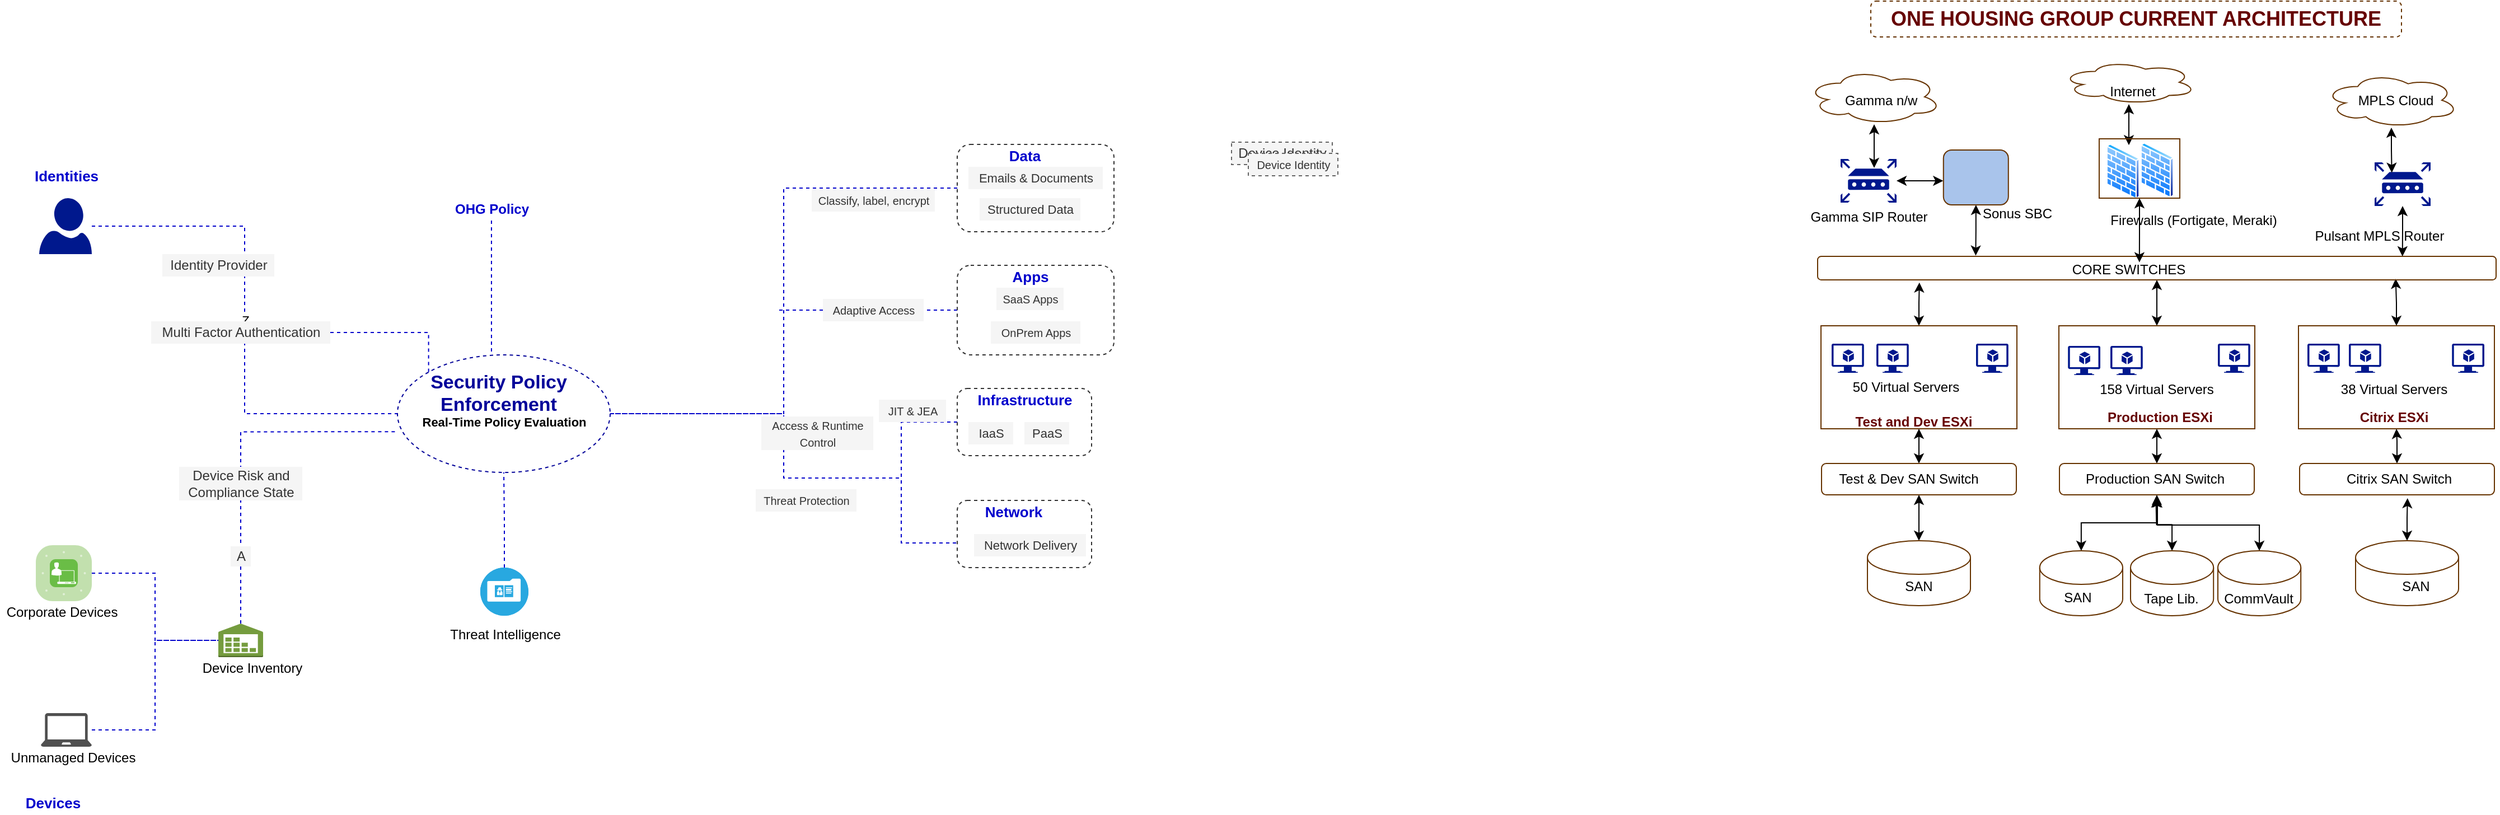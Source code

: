 <mxfile version="14.7.6" type="github">
  <diagram id="3og0gf8gtnWCEk_-Y0HO" name="Page-1">
    <mxGraphModel dx="782" dy="868" grid="1" gridSize="10" guides="1" tooltips="1" connect="1" arrows="1" fold="1" page="0" pageScale="1" pageWidth="850" pageHeight="1100" math="0" shadow="0">
      <root>
        <mxCell id="0" />
        <mxCell id="1" parent="0" />
        <mxCell id="b6LhymSOxV37hpZ0LlV4-14" value="Z" style="edgeStyle=orthogonalEdgeStyle;rounded=0;orthogonalLoop=1;jettySize=auto;html=1;entryX=0;entryY=0.5;entryDx=0;entryDy=0;dashed=1;strokeColor=#0000CC;endArrow=none;endFill=0;" parent="1" source="b6LhymSOxV37hpZ0LlV4-2" target="b6LhymSOxV37hpZ0LlV4-4" edge="1">
          <mxGeometry relative="1" as="geometry" />
        </mxCell>
        <mxCell id="b6LhymSOxV37hpZ0LlV4-2" value="" style="aspect=fixed;pointerEvents=1;shadow=0;dashed=0;html=1;strokeColor=none;labelPosition=center;verticalLabelPosition=bottom;verticalAlign=top;align=center;fillColor=#00188D;shape=mxgraph.azure.user" parent="1" vertex="1">
          <mxGeometry x="120" y="160" width="47" height="50" as="geometry" />
        </mxCell>
        <mxCell id="b6LhymSOxV37hpZ0LlV4-3" value="&lt;b&gt;&lt;font style=&quot;font-size: 11px&quot;&gt;Real-Time Policy Evaluation&lt;/font&gt;&lt;/b&gt;" style="text;html=1;resizable=0;autosize=1;align=center;verticalAlign=middle;points=[];fillColor=none;strokeColor=none;rounded=0;" parent="1" vertex="1">
          <mxGeometry x="455" y="350" width="160" height="20" as="geometry" />
        </mxCell>
        <mxCell id="b6LhymSOxV37hpZ0LlV4-4" value="" style="ellipse;whiteSpace=wrap;html=1;fillColor=none;dashed=1;strokeColor=#000099;strokeWidth=1;" parent="1" vertex="1">
          <mxGeometry x="440" y="300" width="190" height="105" as="geometry" />
        </mxCell>
        <mxCell id="b6LhymSOxV37hpZ0LlV4-5" value="&lt;b style=&quot;font-size: 17px&quot;&gt;&lt;font color=&quot;#000099&quot; style=&quot;font-size: 17px&quot;&gt;Security Policy &lt;br&gt;Enforcement&lt;br&gt;&lt;br&gt;&lt;/font&gt;&lt;/b&gt;" style="text;html=1;resizable=0;autosize=1;align=center;verticalAlign=middle;points=[];fillColor=none;strokeColor=none;rounded=0;" parent="1" vertex="1">
          <mxGeometry x="460" y="320" width="140" height="50" as="geometry" />
        </mxCell>
        <mxCell id="b6LhymSOxV37hpZ0LlV4-8" value="" style="shape=image;html=1;verticalAlign=top;verticalLabelPosition=bottom;labelBackgroundColor=#ffffff;imageAspect=0;aspect=fixed;image=https://cdn1.iconfinder.com/data/icons/funeral-7/64/calendar-time-date-organization-schedule-administration-calendars-time_and_date-interface-128.png;dashed=1;strokeColor=#000099;strokeWidth=1;fillColor=none;" parent="1" vertex="1">
          <mxGeometry x="500" y="112" width="48" height="48" as="geometry" />
        </mxCell>
        <mxCell id="b6LhymSOxV37hpZ0LlV4-16" style="edgeStyle=orthogonalEdgeStyle;rounded=0;orthogonalLoop=1;jettySize=auto;html=1;entryX=0.442;entryY=0;entryDx=0;entryDy=0;entryPerimeter=0;dashed=1;strokeColor=#0000CC;endArrow=none;endFill=0;" parent="1" source="b6LhymSOxV37hpZ0LlV4-9" target="b6LhymSOxV37hpZ0LlV4-4" edge="1">
          <mxGeometry relative="1" as="geometry" />
        </mxCell>
        <mxCell id="b6LhymSOxV37hpZ0LlV4-9" value="&lt;b&gt;&lt;font color=&quot;#0000cc&quot;&gt;OHG Policy&lt;/font&gt;&lt;/b&gt;" style="text;html=1;resizable=0;autosize=1;align=center;verticalAlign=middle;points=[];fillColor=none;strokeColor=none;rounded=0;dashed=1;" parent="1" vertex="1">
          <mxGeometry x="484" y="160" width="80" height="20" as="geometry" />
        </mxCell>
        <mxCell id="b6LhymSOxV37hpZ0LlV4-10" value="&lt;b&gt;&lt;font style=&quot;font-size: 13px&quot; color=&quot;#0000cc&quot;&gt;Identities&lt;/font&gt;&lt;/b&gt;" style="text;html=1;resizable=0;autosize=1;align=center;verticalAlign=middle;points=[];fillColor=none;strokeColor=none;rounded=0;dashed=1;" parent="1" vertex="1">
          <mxGeometry x="108.5" y="130" width="70" height="20" as="geometry" />
        </mxCell>
        <mxCell id="b6LhymSOxV37hpZ0LlV4-11" value="Identity Provider" style="text;html=1;resizable=0;autosize=1;align=center;verticalAlign=middle;points=[];rounded=0;dashed=1;fillColor=#f5f5f5;fontColor=#333333;" parent="1" vertex="1">
          <mxGeometry x="230" y="210" width="100" height="20" as="geometry" />
        </mxCell>
        <mxCell id="b6LhymSOxV37hpZ0LlV4-24" style="edgeStyle=orthogonalEdgeStyle;rounded=0;orthogonalLoop=1;jettySize=auto;html=1;entryX=0;entryY=0;entryDx=0;entryDy=0;dashed=1;endArrow=none;endFill=0;strokeColor=#0000CC;" parent="1" source="b6LhymSOxV37hpZ0LlV4-12" target="b6LhymSOxV37hpZ0LlV4-4" edge="1">
          <mxGeometry relative="1" as="geometry" />
        </mxCell>
        <mxCell id="b6LhymSOxV37hpZ0LlV4-12" value="Multi Factor Authentication" style="text;html=1;resizable=0;autosize=1;align=center;verticalAlign=middle;points=[];rounded=0;dashed=1;fillColor=#f5f5f5;fontColor=#333333;" parent="1" vertex="1">
          <mxGeometry x="220" y="270" width="160" height="20" as="geometry" />
        </mxCell>
        <mxCell id="b6LhymSOxV37hpZ0LlV4-22" style="edgeStyle=orthogonalEdgeStyle;rounded=0;orthogonalLoop=1;jettySize=auto;html=1;entryX=0;entryY=0.5;entryDx=0;entryDy=0;entryPerimeter=0;dashed=1;endArrow=none;endFill=0;strokeColor=#0000CC;" parent="1" source="b6LhymSOxV37hpZ0LlV4-17" target="b6LhymSOxV37hpZ0LlV4-19" edge="1">
          <mxGeometry relative="1" as="geometry" />
        </mxCell>
        <mxCell id="b6LhymSOxV37hpZ0LlV4-17" value="" style="pointerEvents=1;shadow=0;dashed=0;html=1;strokeColor=none;fillColor=#505050;labelPosition=center;verticalLabelPosition=bottom;verticalAlign=top;outlineConnect=0;align=center;shape=mxgraph.office.devices.laptop;" parent="1" vertex="1">
          <mxGeometry x="121.5" y="620" width="45.5" height="30" as="geometry" />
        </mxCell>
        <mxCell id="b6LhymSOxV37hpZ0LlV4-23" style="edgeStyle=orthogonalEdgeStyle;rounded=0;orthogonalLoop=1;jettySize=auto;html=1;entryX=-0.004;entryY=0.654;entryDx=0;entryDy=0;entryPerimeter=0;dashed=1;endArrow=none;endFill=0;strokeColor=#0000CC;" parent="1" source="b6LhymSOxV37hpZ0LlV4-19" target="b6LhymSOxV37hpZ0LlV4-4" edge="1">
          <mxGeometry relative="1" as="geometry">
            <Array as="points">
              <mxPoint x="300" y="369" />
            </Array>
          </mxGeometry>
        </mxCell>
        <mxCell id="b6LhymSOxV37hpZ0LlV4-19" value="" style="outlineConnect=0;dashed=0;verticalLabelPosition=bottom;verticalAlign=top;align=center;html=1;shape=mxgraph.aws3.inventory;fillColor=#759C3E;gradientColor=none;strokeColor=#000099;strokeWidth=1;" parent="1" vertex="1">
          <mxGeometry x="280" y="540" width="40" height="30" as="geometry" />
        </mxCell>
        <mxCell id="b6LhymSOxV37hpZ0LlV4-21" style="edgeStyle=orthogonalEdgeStyle;rounded=0;orthogonalLoop=1;jettySize=auto;html=1;entryX=0;entryY=0.5;entryDx=0;entryDy=0;entryPerimeter=0;dashed=1;strokeColor=#0000CC;endArrow=none;endFill=0;" parent="1" source="b6LhymSOxV37hpZ0LlV4-20" target="b6LhymSOxV37hpZ0LlV4-19" edge="1">
          <mxGeometry relative="1" as="geometry" />
        </mxCell>
        <mxCell id="b6LhymSOxV37hpZ0LlV4-20" value="" style="verticalLabelPosition=bottom;html=1;fillColor=#6ABD46;strokeColor=#ffffff;verticalAlign=top;align=center;points=[[0.085,0.085,0],[0.915,0.085,0],[0.915,0.915,0],[0.085,0.915,0],[0.25,0,0],[0.5,0,0],[0.75,0,0],[1,0.25,0],[1,0.5,0],[1,0.75,0],[0.75,1,0],[0.5,1,0],[0.25,1,0],[0,0.75,0],[0,0.5,0],[0,0.25,0]];pointerEvents=1;shape=mxgraph.cisco_safe.compositeIcon;bgIcon=mxgraph.cisco_safe.architecture.generic_appliance;resIcon=mxgraph.cisco_safe.architecture.corporate_device1;dashed=1;" parent="1" vertex="1">
          <mxGeometry x="117" y="470" width="50" height="50" as="geometry" />
        </mxCell>
        <mxCell id="b6LhymSOxV37hpZ0LlV4-25" value="Corporate Devices" style="text;html=1;resizable=0;autosize=1;align=center;verticalAlign=middle;points=[];fillColor=none;strokeColor=none;rounded=0;dashed=1;" parent="1" vertex="1">
          <mxGeometry x="85" y="520" width="110" height="20" as="geometry" />
        </mxCell>
        <mxCell id="b6LhymSOxV37hpZ0LlV4-26" value="Unmanaged Devices" style="text;html=1;resizable=0;autosize=1;align=center;verticalAlign=middle;points=[];fillColor=none;strokeColor=none;rounded=0;dashed=1;" parent="1" vertex="1">
          <mxGeometry x="85" y="650" width="130" height="20" as="geometry" />
        </mxCell>
        <mxCell id="b6LhymSOxV37hpZ0LlV4-27" value="Device Inventory" style="text;html=1;resizable=0;autosize=1;align=center;verticalAlign=middle;points=[];fillColor=none;strokeColor=none;rounded=0;dashed=1;" parent="1" vertex="1">
          <mxGeometry x="260" y="570" width="100" height="20" as="geometry" />
        </mxCell>
        <mxCell id="b6LhymSOxV37hpZ0LlV4-29" value="Device Risk and &lt;br&gt;Compliance State" style="text;html=1;resizable=0;autosize=1;align=center;verticalAlign=middle;points=[];rounded=0;dashed=1;fillColor=#f5f5f5;fontColor=#333333;" parent="1" vertex="1">
          <mxGeometry x="245" y="400" width="110" height="30" as="geometry" />
        </mxCell>
        <mxCell id="b6LhymSOxV37hpZ0LlV4-30" value="A" style="text;html=1;resizable=0;autosize=1;align=center;verticalAlign=middle;points=[];rounded=0;dashed=1;fillColor=#f5f5f5;fontColor=#333333;" parent="1" vertex="1">
          <mxGeometry x="291" y="471" width="18" height="18" as="geometry" />
        </mxCell>
        <mxCell id="b6LhymSOxV37hpZ0LlV4-33" style="edgeStyle=orthogonalEdgeStyle;rounded=0;orthogonalLoop=1;jettySize=auto;html=1;dashed=1;endArrow=none;endFill=0;strokeColor=#0000CC;" parent="1" source="b6LhymSOxV37hpZ0LlV4-31" target="b6LhymSOxV37hpZ0LlV4-4" edge="1">
          <mxGeometry relative="1" as="geometry" />
        </mxCell>
        <mxCell id="b6LhymSOxV37hpZ0LlV4-31" value="" style="fillColor=#28A8E0;verticalLabelPosition=bottom;html=1;strokeColor=#ffffff;verticalAlign=top;align=center;points=[[0.145,0.145,0],[0.5,0,0],[0.855,0.145,0],[1,0.5,0],[0.855,0.855,0],[0.5,1,0],[0.145,0.855,0],[0,0.5,0]];pointerEvents=1;shape=mxgraph.cisco_safe.compositeIcon;bgIcon=ellipse;resIcon=mxgraph.cisco_safe.capability.threat_intelligence;dashed=1;" parent="1" vertex="1">
          <mxGeometry x="514" y="490" width="43" height="43" as="geometry" />
        </mxCell>
        <mxCell id="b6LhymSOxV37hpZ0LlV4-32" value="Threat Intelligence" style="text;html=1;resizable=0;autosize=1;align=center;verticalAlign=middle;points=[];fillColor=none;strokeColor=none;rounded=0;dashed=1;" parent="1" vertex="1">
          <mxGeometry x="480.5" y="540" width="110" height="20" as="geometry" />
        </mxCell>
        <mxCell id="b6LhymSOxV37hpZ0LlV4-54" style="edgeStyle=orthogonalEdgeStyle;rounded=0;orthogonalLoop=1;jettySize=auto;html=1;entryX=1;entryY=0.5;entryDx=0;entryDy=0;dashed=1;endArrow=none;endFill=0;strokeColor=#0000CC;" parent="1" source="b6LhymSOxV37hpZ0LlV4-34" target="b6LhymSOxV37hpZ0LlV4-4" edge="1">
          <mxGeometry relative="1" as="geometry" />
        </mxCell>
        <mxCell id="b6LhymSOxV37hpZ0LlV4-34" value="" style="rounded=1;whiteSpace=wrap;html=1;dashed=1;strokeWidth=1;fillColor=none;strokeColor=#333333;" parent="1" vertex="1">
          <mxGeometry x="940" y="112" width="140" height="78" as="geometry" />
        </mxCell>
        <mxCell id="b6LhymSOxV37hpZ0LlV4-35" value="&lt;b&gt;&lt;font color=&quot;#0000cc&quot; style=&quot;font-size: 13px&quot;&gt;Devices&lt;/font&gt;&lt;/b&gt;" style="text;html=1;resizable=0;autosize=1;align=center;verticalAlign=middle;points=[];fillColor=none;strokeColor=none;rounded=0;dashed=1;" parent="1" vertex="1">
          <mxGeometry x="102" y="690" width="60" height="20" as="geometry" />
        </mxCell>
        <mxCell id="b6LhymSOxV37hpZ0LlV4-36" value="&lt;b&gt;&lt;font style=&quot;font-size: 13px&quot; color=&quot;#0000cc&quot;&gt;Data&lt;/font&gt;&lt;/b&gt;" style="text;html=1;resizable=0;autosize=1;align=center;verticalAlign=middle;points=[];fillColor=none;strokeColor=none;rounded=0;dashed=1;" parent="1" vertex="1">
          <mxGeometry x="980" y="112" width="40" height="20" as="geometry" />
        </mxCell>
        <mxCell id="b6LhymSOxV37hpZ0LlV4-55" style="edgeStyle=orthogonalEdgeStyle;rounded=0;orthogonalLoop=1;jettySize=auto;html=1;dashed=1;endArrow=none;endFill=0;strokeColor=#0000CC;" parent="1" source="b6LhymSOxV37hpZ0LlV4-37" edge="1">
          <mxGeometry relative="1" as="geometry">
            <mxPoint x="780" y="260" as="targetPoint" />
          </mxGeometry>
        </mxCell>
        <mxCell id="b6LhymSOxV37hpZ0LlV4-37" value="" style="rounded=1;whiteSpace=wrap;html=1;dashed=1;strokeWidth=1;fillColor=none;strokeColor=#333333;" parent="1" vertex="1">
          <mxGeometry x="940" y="220" width="140" height="80" as="geometry" />
        </mxCell>
        <mxCell id="b6LhymSOxV37hpZ0LlV4-56" style="edgeStyle=orthogonalEdgeStyle;rounded=0;orthogonalLoop=1;jettySize=auto;html=1;entryX=0;entryY=0.633;entryDx=0;entryDy=0;entryPerimeter=0;dashed=1;endArrow=none;endFill=0;strokeColor=#0000CC;" parent="1" source="b6LhymSOxV37hpZ0LlV4-38" target="b6LhymSOxV37hpZ0LlV4-39" edge="1">
          <mxGeometry relative="1" as="geometry">
            <Array as="points">
              <mxPoint x="890" y="360" />
              <mxPoint x="890" y="468" />
            </Array>
          </mxGeometry>
        </mxCell>
        <mxCell id="b6LhymSOxV37hpZ0LlV4-57" style="edgeStyle=orthogonalEdgeStyle;rounded=0;orthogonalLoop=1;jettySize=auto;html=1;entryX=1;entryY=0.5;entryDx=0;entryDy=0;dashed=1;endArrow=none;endFill=0;strokeColor=#0000CC;" parent="1" source="b6LhymSOxV37hpZ0LlV4-38" target="b6LhymSOxV37hpZ0LlV4-4" edge="1">
          <mxGeometry relative="1" as="geometry">
            <Array as="points">
              <mxPoint x="890" y="360" />
              <mxPoint x="890" y="410" />
              <mxPoint x="785" y="410" />
              <mxPoint x="785" y="353" />
            </Array>
          </mxGeometry>
        </mxCell>
        <mxCell id="b6LhymSOxV37hpZ0LlV4-38" value="" style="rounded=1;whiteSpace=wrap;html=1;dashed=1;strokeWidth=1;fillColor=none;strokeColor=#333333;" parent="1" vertex="1">
          <mxGeometry x="940" y="330" width="120" height="60" as="geometry" />
        </mxCell>
        <mxCell id="b6LhymSOxV37hpZ0LlV4-39" value="" style="rounded=1;whiteSpace=wrap;html=1;dashed=1;strokeWidth=1;fillColor=none;strokeColor=#333333;" parent="1" vertex="1">
          <mxGeometry x="940" y="430" width="120" height="60" as="geometry" />
        </mxCell>
        <mxCell id="b6LhymSOxV37hpZ0LlV4-40" value="&lt;b&gt;&lt;font color=&quot;#0000cc&quot; style=&quot;font-size: 13px&quot;&gt;Apps&lt;/font&gt;&lt;/b&gt;" style="text;html=1;resizable=0;autosize=1;align=center;verticalAlign=middle;points=[];fillColor=none;strokeColor=none;rounded=0;dashed=1;" parent="1" vertex="1">
          <mxGeometry x="980" y="220" width="50" height="20" as="geometry" />
        </mxCell>
        <mxCell id="b6LhymSOxV37hpZ0LlV4-41" value="&lt;b&gt;&lt;font color=&quot;#0000cc&quot; style=&quot;font-size: 13px&quot;&gt;Network&lt;/font&gt;&lt;/b&gt;" style="text;html=1;resizable=0;autosize=1;align=center;verticalAlign=middle;points=[];fillColor=none;strokeColor=none;rounded=0;dashed=1;" parent="1" vertex="1">
          <mxGeometry x="955" y="430" width="70" height="20" as="geometry" />
        </mxCell>
        <mxCell id="b6LhymSOxV37hpZ0LlV4-42" value="&lt;b&gt;&lt;font color=&quot;#0000cc&quot; style=&quot;font-size: 13px&quot;&gt;Infrastructure&lt;/font&gt;&lt;/b&gt;" style="text;html=1;resizable=0;autosize=1;align=center;verticalAlign=middle;points=[];fillColor=none;strokeColor=none;rounded=0;dashed=1;" parent="1" vertex="1">
          <mxGeometry x="950" y="330" width="100" height="20" as="geometry" />
        </mxCell>
        <mxCell id="b6LhymSOxV37hpZ0LlV4-43" value="Device Identity" style="text;html=1;resizable=0;autosize=1;align=center;verticalAlign=middle;points=[];strokeColor=#666666;rounded=0;dashed=1;fillColor=#f5f5f5;fontColor=#333333;" parent="1" vertex="1">
          <mxGeometry x="1185" y="110" width="90" height="20" as="geometry" />
        </mxCell>
        <mxCell id="b6LhymSOxV37hpZ0LlV4-44" value="&lt;font style=&quot;font-size: 10px&quot;&gt;Device Identity&lt;/font&gt;" style="text;html=1;resizable=0;autosize=1;align=center;verticalAlign=middle;points=[];strokeColor=#666666;rounded=0;dashed=1;fillColor=#f5f5f5;fontColor=#333333;" parent="1" vertex="1">
          <mxGeometry x="1200" y="120" width="80" height="20" as="geometry" />
        </mxCell>
        <mxCell id="b6LhymSOxV37hpZ0LlV4-45" value="&lt;font style=&quot;font-size: 10px&quot;&gt;JIT &amp;amp; JEA&lt;/font&gt;" style="text;html=1;resizable=0;autosize=1;align=center;verticalAlign=middle;points=[];rounded=0;dashed=1;fillColor=#f5f5f5;fontColor=#333333;" parent="1" vertex="1">
          <mxGeometry x="870" y="340" width="60" height="20" as="geometry" />
        </mxCell>
        <mxCell id="b6LhymSOxV37hpZ0LlV4-46" value="&lt;font style=&quot;font-size: 11px&quot;&gt;IaaS&lt;/font&gt;" style="text;html=1;resizable=0;autosize=1;align=center;verticalAlign=middle;points=[];rounded=0;dashed=1;fillColor=#f5f5f5;fontColor=#333333;" parent="1" vertex="1">
          <mxGeometry x="950" y="360" width="40" height="20" as="geometry" />
        </mxCell>
        <mxCell id="b6LhymSOxV37hpZ0LlV4-47" value="&lt;font style=&quot;font-size: 10px&quot;&gt;SaaS Apps&lt;/font&gt;" style="text;html=1;resizable=0;autosize=1;align=center;verticalAlign=middle;points=[];rounded=0;dashed=1;fillColor=#f5f5f5;fontColor=#333333;" parent="1" vertex="1">
          <mxGeometry x="975" y="240" width="60" height="20" as="geometry" />
        </mxCell>
        <mxCell id="b6LhymSOxV37hpZ0LlV4-48" value="&lt;font style=&quot;font-size: 11px&quot;&gt;Structured Data&lt;/font&gt;" style="text;html=1;resizable=0;autosize=1;align=center;verticalAlign=middle;points=[];rounded=0;dashed=1;fillColor=#f5f5f5;fontColor=#333333;" parent="1" vertex="1">
          <mxGeometry x="960" y="160" width="90" height="20" as="geometry" />
        </mxCell>
        <mxCell id="b6LhymSOxV37hpZ0LlV4-49" value="&lt;font style=&quot;font-size: 11px&quot;&gt;Emails &amp;amp; Documents&lt;/font&gt;" style="text;html=1;resizable=0;autosize=1;align=center;verticalAlign=middle;points=[];rounded=0;dashed=1;fillColor=#f5f5f5;fontColor=#333333;" parent="1" vertex="1">
          <mxGeometry x="950" y="132" width="120" height="20" as="geometry" />
        </mxCell>
        <mxCell id="b6LhymSOxV37hpZ0LlV4-50" value="&lt;font style=&quot;font-size: 10px&quot;&gt;OnPrem Apps&lt;/font&gt;" style="text;html=1;resizable=0;autosize=1;align=center;verticalAlign=middle;points=[];rounded=0;dashed=1;fillColor=#f5f5f5;fontColor=#333333;" parent="1" vertex="1">
          <mxGeometry x="970" y="270" width="80" height="20" as="geometry" />
        </mxCell>
        <mxCell id="b6LhymSOxV37hpZ0LlV4-51" value="&lt;font style=&quot;font-size: 11px&quot;&gt;Network Delivery&lt;/font&gt;" style="text;html=1;resizable=0;autosize=1;align=center;verticalAlign=middle;points=[];rounded=0;dashed=1;fillColor=#f5f5f5;fontColor=#333333;" parent="1" vertex="1">
          <mxGeometry x="955" y="460" width="100" height="20" as="geometry" />
        </mxCell>
        <mxCell id="b6LhymSOxV37hpZ0LlV4-52" value="&lt;font style=&quot;font-size: 11px&quot;&gt;PaaS&lt;/font&gt;" style="text;html=1;resizable=0;autosize=1;align=center;verticalAlign=middle;points=[];rounded=0;dashed=1;fillColor=#f5f5f5;fontColor=#333333;" parent="1" vertex="1">
          <mxGeometry x="1000" y="360" width="40" height="20" as="geometry" />
        </mxCell>
        <mxCell id="b6LhymSOxV37hpZ0LlV4-58" value="&lt;font style=&quot;font-size: 10px&quot;&gt;Classify, label, encrypt&lt;/font&gt;" style="text;html=1;resizable=0;autosize=1;align=center;verticalAlign=middle;points=[];rounded=0;dashed=1;fillColor=#f5f5f5;fontColor=#333333;" parent="1" vertex="1">
          <mxGeometry x="810" y="152" width="110" height="20" as="geometry" />
        </mxCell>
        <mxCell id="b6LhymSOxV37hpZ0LlV4-59" value="&lt;font style=&quot;font-size: 10px&quot;&gt;Adaptive Access&lt;/font&gt;" style="text;html=1;resizable=0;autosize=1;align=center;verticalAlign=middle;points=[];rounded=0;dashed=1;fillColor=#f5f5f5;fontColor=#333333;" parent="1" vertex="1">
          <mxGeometry x="820" y="250" width="90" height="20" as="geometry" />
        </mxCell>
        <mxCell id="b6LhymSOxV37hpZ0LlV4-60" value="&lt;font style=&quot;font-size: 10px&quot;&gt;Threat Protection&lt;/font&gt;" style="text;html=1;resizable=0;autosize=1;align=center;verticalAlign=middle;points=[];rounded=0;dashed=1;fillColor=#f5f5f5;fontColor=#333333;" parent="1" vertex="1">
          <mxGeometry x="760" y="420" width="90" height="20" as="geometry" />
        </mxCell>
        <mxCell id="b6LhymSOxV37hpZ0LlV4-61" value="&lt;font style=&quot;font-size: 10px&quot;&gt;Access &amp;amp; Runtime&lt;br&gt;Control&lt;/font&gt;" style="text;html=1;resizable=0;autosize=1;align=center;verticalAlign=middle;points=[];rounded=0;dashed=1;fillColor=#f5f5f5;fontColor=#333333;" parent="1" vertex="1">
          <mxGeometry x="765" y="355" width="100" height="30" as="geometry" />
        </mxCell>
        <mxCell id="ZslXiAwdW-3EuPROBi18-4" value="&lt;b&gt;&lt;font color=&quot;#660000&quot;&gt;Test and Dev ESXi&lt;/font&gt;&lt;/b&gt;" style="text;html=1;strokeColor=none;fillColor=none;align=center;verticalAlign=middle;whiteSpace=wrap;rounded=0;" vertex="1" parent="1">
          <mxGeometry x="1732" y="354" width="125" height="12" as="geometry" />
        </mxCell>
        <mxCell id="ZslXiAwdW-3EuPROBi18-5" value="&lt;b&gt;&lt;font color=&quot;#660000&quot;&gt;Citrix ESXi&lt;/font&gt;&lt;/b&gt;" style="text;html=1;strokeColor=none;fillColor=none;align=center;verticalAlign=middle;whiteSpace=wrap;rounded=0;" vertex="1" parent="1">
          <mxGeometry x="2161" y="350" width="125" height="12" as="geometry" />
        </mxCell>
        <mxCell id="ZslXiAwdW-3EuPROBi18-6" value="&lt;b&gt;&lt;font color=&quot;#660000&quot;&gt;Production ESXi&lt;/font&gt;&lt;/b&gt;" style="text;html=1;strokeColor=none;fillColor=none;align=center;verticalAlign=middle;whiteSpace=wrap;rounded=0;" vertex="1" parent="1">
          <mxGeometry x="1952" y="350" width="125" height="12" as="geometry" />
        </mxCell>
        <mxCell id="ZslXiAwdW-3EuPROBi18-9" value="" style="aspect=fixed;pointerEvents=1;shadow=0;dashed=0;html=1;strokeColor=none;labelPosition=center;verticalLabelPosition=bottom;verticalAlign=top;align=center;fillColor=#00188D;shape=mxgraph.azure.virtual_machine_feature" vertex="1" parent="1">
          <mxGeometry x="2275.11" y="290" width="28.89" height="26" as="geometry" />
        </mxCell>
        <mxCell id="ZslXiAwdW-3EuPROBi18-10" value="" style="aspect=fixed;pointerEvents=1;shadow=0;dashed=0;html=1;strokeColor=none;labelPosition=center;verticalLabelPosition=bottom;verticalAlign=top;align=center;fillColor=#00188D;shape=mxgraph.azure.virtual_machine_feature" vertex="1" parent="1">
          <mxGeometry x="2183" y="290" width="28.89" height="26" as="geometry" />
        </mxCell>
        <mxCell id="ZslXiAwdW-3EuPROBi18-11" value="" style="aspect=fixed;pointerEvents=1;shadow=0;dashed=0;html=1;strokeColor=none;labelPosition=center;verticalLabelPosition=bottom;verticalAlign=top;align=center;fillColor=#00188D;shape=mxgraph.azure.virtual_machine_feature" vertex="1" parent="1">
          <mxGeometry x="2146" y="290" width="28.89" height="26" as="geometry" />
        </mxCell>
        <mxCell id="ZslXiAwdW-3EuPROBi18-12" value="" style="aspect=fixed;pointerEvents=1;shadow=0;dashed=0;html=1;strokeColor=none;labelPosition=center;verticalLabelPosition=bottom;verticalAlign=top;align=center;fillColor=#00188D;shape=mxgraph.azure.virtual_machine_feature" vertex="1" parent="1">
          <mxGeometry x="2066" y="290" width="28.89" height="26" as="geometry" />
        </mxCell>
        <mxCell id="ZslXiAwdW-3EuPROBi18-13" value="" style="aspect=fixed;pointerEvents=1;shadow=0;dashed=0;html=1;strokeColor=none;labelPosition=center;verticalLabelPosition=bottom;verticalAlign=top;align=center;fillColor=#00188D;shape=mxgraph.azure.virtual_machine_feature" vertex="1" parent="1">
          <mxGeometry x="1970" y="292" width="28.89" height="26" as="geometry" />
        </mxCell>
        <mxCell id="ZslXiAwdW-3EuPROBi18-14" value="" style="aspect=fixed;pointerEvents=1;shadow=0;dashed=0;html=1;strokeColor=none;labelPosition=center;verticalLabelPosition=bottom;verticalAlign=top;align=center;fillColor=#00188D;shape=mxgraph.azure.virtual_machine_feature" vertex="1" parent="1">
          <mxGeometry x="1932.11" y="292" width="28.89" height="26" as="geometry" />
        </mxCell>
        <mxCell id="ZslXiAwdW-3EuPROBi18-15" value="" style="aspect=fixed;pointerEvents=1;shadow=0;dashed=0;html=1;strokeColor=none;labelPosition=center;verticalLabelPosition=bottom;verticalAlign=top;align=center;fillColor=#00188D;shape=mxgraph.azure.virtual_machine_feature" vertex="1" parent="1">
          <mxGeometry x="1850" y="290" width="28.89" height="26" as="geometry" />
        </mxCell>
        <mxCell id="ZslXiAwdW-3EuPROBi18-16" value="" style="aspect=fixed;pointerEvents=1;shadow=0;dashed=0;html=1;strokeColor=none;labelPosition=center;verticalLabelPosition=bottom;verticalAlign=top;align=center;fillColor=#00188D;shape=mxgraph.azure.virtual_machine_feature" vertex="1" parent="1">
          <mxGeometry x="1761" y="290" width="28.89" height="26" as="geometry" />
        </mxCell>
        <mxCell id="ZslXiAwdW-3EuPROBi18-17" value="" style="aspect=fixed;pointerEvents=1;shadow=0;dashed=0;html=1;strokeColor=none;labelPosition=center;verticalLabelPosition=bottom;verticalAlign=top;align=center;fillColor=#00188D;shape=mxgraph.azure.virtual_machine_feature" vertex="1" parent="1">
          <mxGeometry x="1721" y="290" width="28.89" height="26" as="geometry" />
        </mxCell>
        <mxCell id="ZslXiAwdW-3EuPROBi18-20" value="50 Virtual Servers" style="text;html=1;strokeColor=none;fillColor=none;align=center;verticalAlign=middle;whiteSpace=wrap;rounded=0;" vertex="1" parent="1">
          <mxGeometry x="1718" y="323" width="139" height="12" as="geometry" />
        </mxCell>
        <mxCell id="ZslXiAwdW-3EuPROBi18-21" value="158 Virtual Servers" style="text;html=1;strokeColor=none;fillColor=none;align=center;verticalAlign=middle;whiteSpace=wrap;rounded=0;" vertex="1" parent="1">
          <mxGeometry x="1942" y="325" width="139" height="12" as="geometry" />
        </mxCell>
        <mxCell id="ZslXiAwdW-3EuPROBi18-22" value="38 Virtual Servers" style="text;html=1;strokeColor=none;fillColor=none;align=center;verticalAlign=middle;whiteSpace=wrap;rounded=0;" vertex="1" parent="1">
          <mxGeometry x="2154" y="325" width="139" height="12" as="geometry" />
        </mxCell>
        <mxCell id="ZslXiAwdW-3EuPROBi18-75" style="edgeStyle=orthogonalEdgeStyle;rounded=0;orthogonalLoop=1;jettySize=auto;html=1;entryX=0.15;entryY=1.111;entryDx=0;entryDy=0;entryPerimeter=0;startArrow=classic;startFill=1;endArrow=classic;endFill=1;" edge="1" parent="1" source="ZslXiAwdW-3EuPROBi18-23" target="ZslXiAwdW-3EuPROBi18-41">
          <mxGeometry relative="1" as="geometry" />
        </mxCell>
        <mxCell id="ZslXiAwdW-3EuPROBi18-23" value="" style="rounded=0;whiteSpace=wrap;html=1;strokeColor=#663300;fillColor=none;" vertex="1" parent="1">
          <mxGeometry x="1711.5" y="274" width="175" height="92" as="geometry" />
        </mxCell>
        <mxCell id="ZslXiAwdW-3EuPROBi18-76" style="edgeStyle=orthogonalEdgeStyle;rounded=0;orthogonalLoop=1;jettySize=auto;html=1;entryX=0.5;entryY=1;entryDx=0;entryDy=0;startArrow=classic;startFill=1;endArrow=classic;endFill=1;" edge="1" parent="1" source="ZslXiAwdW-3EuPROBi18-24" target="ZslXiAwdW-3EuPROBi18-41">
          <mxGeometry relative="1" as="geometry" />
        </mxCell>
        <mxCell id="ZslXiAwdW-3EuPROBi18-24" value="" style="rounded=0;whiteSpace=wrap;html=1;strokeColor=#663300;fillColor=none;" vertex="1" parent="1">
          <mxGeometry x="1924" y="274" width="175" height="92" as="geometry" />
        </mxCell>
        <mxCell id="ZslXiAwdW-3EuPROBi18-77" style="edgeStyle=orthogonalEdgeStyle;rounded=0;orthogonalLoop=1;jettySize=auto;html=1;entryX=0.852;entryY=0.952;entryDx=0;entryDy=0;entryPerimeter=0;startArrow=classic;startFill=1;endArrow=classic;endFill=1;" edge="1" parent="1" source="ZslXiAwdW-3EuPROBi18-25" target="ZslXiAwdW-3EuPROBi18-41">
          <mxGeometry relative="1" as="geometry" />
        </mxCell>
        <mxCell id="ZslXiAwdW-3EuPROBi18-25" value="" style="rounded=0;whiteSpace=wrap;html=1;strokeColor=#663300;fillColor=none;" vertex="1" parent="1">
          <mxGeometry x="2138" y="274" width="175" height="92" as="geometry" />
        </mxCell>
        <mxCell id="ZslXiAwdW-3EuPROBi18-78" style="edgeStyle=orthogonalEdgeStyle;rounded=0;orthogonalLoop=1;jettySize=auto;html=1;entryX=0.5;entryY=1;entryDx=0;entryDy=0;startArrow=classic;startFill=1;endArrow=classic;endFill=1;" edge="1" parent="1" source="ZslXiAwdW-3EuPROBi18-26" target="ZslXiAwdW-3EuPROBi18-23">
          <mxGeometry relative="1" as="geometry" />
        </mxCell>
        <mxCell id="ZslXiAwdW-3EuPROBi18-26" value="" style="rounded=1;whiteSpace=wrap;html=1;strokeColor=#663300;fillColor=none;" vertex="1" parent="1">
          <mxGeometry x="1712" y="397" width="174" height="28" as="geometry" />
        </mxCell>
        <mxCell id="ZslXiAwdW-3EuPROBi18-79" style="edgeStyle=orthogonalEdgeStyle;rounded=0;orthogonalLoop=1;jettySize=auto;html=1;entryX=0.5;entryY=1;entryDx=0;entryDy=0;startArrow=classic;startFill=1;endArrow=classic;endFill=1;" edge="1" parent="1" source="ZslXiAwdW-3EuPROBi18-27" target="ZslXiAwdW-3EuPROBi18-24">
          <mxGeometry relative="1" as="geometry" />
        </mxCell>
        <mxCell id="ZslXiAwdW-3EuPROBi18-27" value="" style="rounded=1;whiteSpace=wrap;html=1;strokeColor=#663300;fillColor=none;" vertex="1" parent="1">
          <mxGeometry x="1924.5" y="397" width="174" height="28" as="geometry" />
        </mxCell>
        <mxCell id="ZslXiAwdW-3EuPROBi18-80" style="edgeStyle=orthogonalEdgeStyle;rounded=0;orthogonalLoop=1;jettySize=auto;html=1;entryX=0.5;entryY=1;entryDx=0;entryDy=0;startArrow=classic;startFill=1;endArrow=classic;endFill=1;" edge="1" parent="1" source="ZslXiAwdW-3EuPROBi18-28" target="ZslXiAwdW-3EuPROBi18-25">
          <mxGeometry relative="1" as="geometry" />
        </mxCell>
        <mxCell id="ZslXiAwdW-3EuPROBi18-28" value="" style="rounded=1;whiteSpace=wrap;html=1;strokeColor=#663300;fillColor=none;" vertex="1" parent="1">
          <mxGeometry x="2139" y="397" width="174" height="28" as="geometry" />
        </mxCell>
        <mxCell id="ZslXiAwdW-3EuPROBi18-82" style="edgeStyle=orthogonalEdgeStyle;rounded=0;orthogonalLoop=1;jettySize=auto;html=1;entryX=0.5;entryY=1;entryDx=0;entryDy=0;startArrow=classic;startFill=1;endArrow=classic;endFill=1;" edge="1" parent="1" source="ZslXiAwdW-3EuPROBi18-29" target="ZslXiAwdW-3EuPROBi18-26">
          <mxGeometry relative="1" as="geometry" />
        </mxCell>
        <mxCell id="ZslXiAwdW-3EuPROBi18-29" value="" style="shape=cylinder3;whiteSpace=wrap;html=1;boundedLbl=1;backgroundOutline=1;size=15;strokeColor=#663300;fillColor=none;" vertex="1" parent="1">
          <mxGeometry x="1753" y="466" width="92" height="58" as="geometry" />
        </mxCell>
        <mxCell id="ZslXiAwdW-3EuPROBi18-83" style="edgeStyle=orthogonalEdgeStyle;rounded=0;orthogonalLoop=1;jettySize=auto;html=1;entryX=0.5;entryY=1;entryDx=0;entryDy=0;startArrow=classic;startFill=1;endArrow=classic;endFill=1;" edge="1" parent="1" source="ZslXiAwdW-3EuPROBi18-30" target="ZslXiAwdW-3EuPROBi18-27">
          <mxGeometry relative="1" as="geometry" />
        </mxCell>
        <mxCell id="ZslXiAwdW-3EuPROBi18-30" value="" style="shape=cylinder3;whiteSpace=wrap;html=1;boundedLbl=1;backgroundOutline=1;size=15;strokeColor=#663300;fillColor=none;" vertex="1" parent="1">
          <mxGeometry x="1906.89" y="475" width="74.11" height="58" as="geometry" />
        </mxCell>
        <mxCell id="ZslXiAwdW-3EuPROBi18-86" style="edgeStyle=orthogonalEdgeStyle;rounded=0;orthogonalLoop=1;jettySize=auto;html=1;entryX=0.554;entryY=1.107;entryDx=0;entryDy=0;entryPerimeter=0;startArrow=classic;startFill=1;endArrow=classic;endFill=1;" edge="1" parent="1" source="ZslXiAwdW-3EuPROBi18-31" target="ZslXiAwdW-3EuPROBi18-28">
          <mxGeometry relative="1" as="geometry" />
        </mxCell>
        <mxCell id="ZslXiAwdW-3EuPROBi18-31" value="" style="shape=cylinder3;whiteSpace=wrap;html=1;boundedLbl=1;backgroundOutline=1;size=15;strokeColor=#663300;fillColor=none;" vertex="1" parent="1">
          <mxGeometry x="2189" y="466" width="92" height="58" as="geometry" />
        </mxCell>
        <mxCell id="ZslXiAwdW-3EuPROBi18-32" value="Test &amp;amp; Dev SAN Switch" style="text;html=1;strokeColor=none;fillColor=none;align=center;verticalAlign=middle;whiteSpace=wrap;rounded=0;" vertex="1" parent="1">
          <mxGeometry x="1700.89" y="405" width="178" height="12" as="geometry" />
        </mxCell>
        <mxCell id="ZslXiAwdW-3EuPROBi18-33" value="Production SAN Switch" style="text;html=1;strokeColor=none;fillColor=none;align=center;verticalAlign=middle;whiteSpace=wrap;rounded=0;" vertex="1" parent="1">
          <mxGeometry x="1920.5" y="405" width="178" height="12" as="geometry" />
        </mxCell>
        <mxCell id="ZslXiAwdW-3EuPROBi18-34" value="Citrix SAN Switch" style="text;html=1;strokeColor=none;fillColor=none;align=center;verticalAlign=middle;whiteSpace=wrap;rounded=0;" vertex="1" parent="1">
          <mxGeometry x="2139" y="405" width="178" height="12" as="geometry" />
        </mxCell>
        <mxCell id="ZslXiAwdW-3EuPROBi18-35" value="SAN" style="text;html=1;strokeColor=none;fillColor=none;align=center;verticalAlign=middle;whiteSpace=wrap;rounded=0;" vertex="1" parent="1">
          <mxGeometry x="1779" y="497" width="40" height="20" as="geometry" />
        </mxCell>
        <mxCell id="ZslXiAwdW-3EuPROBi18-36" value="SAN" style="text;html=1;strokeColor=none;fillColor=none;align=center;verticalAlign=middle;whiteSpace=wrap;rounded=0;fontStyle=0" vertex="1" parent="1">
          <mxGeometry x="2223" y="497" width="40" height="20" as="geometry" />
        </mxCell>
        <mxCell id="ZslXiAwdW-3EuPROBi18-37" value="SAN" style="text;html=1;strokeColor=none;fillColor=none;align=center;verticalAlign=middle;whiteSpace=wrap;rounded=0;fontStyle=0" vertex="1" parent="1">
          <mxGeometry x="1921" y="507" width="40" height="20" as="geometry" />
        </mxCell>
        <mxCell id="ZslXiAwdW-3EuPROBi18-41" value="" style="rounded=1;whiteSpace=wrap;html=1;strokeColor=#663300;fillColor=none;" vertex="1" parent="1">
          <mxGeometry x="1708.5" y="212" width="606" height="21" as="geometry" />
        </mxCell>
        <mxCell id="ZslXiAwdW-3EuPROBi18-42" value="CORE SWITCHES" style="text;html=1;strokeColor=none;fillColor=none;align=center;verticalAlign=middle;whiteSpace=wrap;rounded=0;" vertex="1" parent="1">
          <mxGeometry x="1896" y="221.5" width="181" height="5" as="geometry" />
        </mxCell>
        <mxCell id="ZslXiAwdW-3EuPROBi18-84" style="edgeStyle=orthogonalEdgeStyle;rounded=0;orthogonalLoop=1;jettySize=auto;html=1;startArrow=classic;startFill=1;endArrow=classic;endFill=1;" edge="1" parent="1" source="ZslXiAwdW-3EuPROBi18-43">
          <mxGeometry relative="1" as="geometry">
            <mxPoint x="2010.667" y="427.333" as="targetPoint" />
          </mxGeometry>
        </mxCell>
        <mxCell id="ZslXiAwdW-3EuPROBi18-43" value="" style="shape=cylinder3;whiteSpace=wrap;html=1;boundedLbl=1;backgroundOutline=1;size=15;strokeColor=#663300;fillColor=none;" vertex="1" parent="1">
          <mxGeometry x="1988" y="475" width="74.11" height="58" as="geometry" />
        </mxCell>
        <mxCell id="ZslXiAwdW-3EuPROBi18-85" style="edgeStyle=orthogonalEdgeStyle;rounded=0;orthogonalLoop=1;jettySize=auto;html=1;startArrow=classic;startFill=1;endArrow=classic;endFill=1;" edge="1" parent="1" source="ZslXiAwdW-3EuPROBi18-44">
          <mxGeometry relative="1" as="geometry">
            <mxPoint x="2012.0" y="427.333" as="targetPoint" />
            <Array as="points">
              <mxPoint x="2103" y="452" />
              <mxPoint x="2012" y="452" />
            </Array>
          </mxGeometry>
        </mxCell>
        <mxCell id="ZslXiAwdW-3EuPROBi18-44" value="" style="shape=cylinder3;whiteSpace=wrap;html=1;boundedLbl=1;backgroundOutline=1;size=15;strokeColor=#663300;fillColor=none;" vertex="1" parent="1">
          <mxGeometry x="2066" y="475" width="74.11" height="58" as="geometry" />
        </mxCell>
        <mxCell id="ZslXiAwdW-3EuPROBi18-45" value="Tape Lib." style="text;html=1;strokeColor=none;fillColor=none;align=center;verticalAlign=middle;whiteSpace=wrap;rounded=0;" vertex="1" parent="1">
          <mxGeometry x="1998.89" y="507" width="51.11" height="21" as="geometry" />
        </mxCell>
        <mxCell id="ZslXiAwdW-3EuPROBi18-46" value="CommVault" style="text;html=1;strokeColor=none;fillColor=none;align=center;verticalAlign=middle;whiteSpace=wrap;rounded=0;" vertex="1" parent="1">
          <mxGeometry x="2077" y="507" width="51.11" height="21" as="geometry" />
        </mxCell>
        <mxCell id="ZslXiAwdW-3EuPROBi18-68" style="edgeStyle=orthogonalEdgeStyle;rounded=0;orthogonalLoop=1;jettySize=auto;html=1;startArrow=classic;startFill=1;endArrow=classic;endFill=1;" edge="1" parent="1" source="ZslXiAwdW-3EuPROBi18-47">
          <mxGeometry relative="1" as="geometry">
            <mxPoint x="1820.667" y="144.5" as="targetPoint" />
          </mxGeometry>
        </mxCell>
        <mxCell id="ZslXiAwdW-3EuPROBi18-47" value="" style="aspect=fixed;pointerEvents=1;shadow=0;dashed=0;html=1;strokeColor=none;labelPosition=center;verticalLabelPosition=bottom;verticalAlign=top;align=center;fillColor=#00188D;shape=mxgraph.mscae.enterprise.router" vertex="1" parent="1">
          <mxGeometry x="1729" y="125" width="50" height="39" as="geometry" />
        </mxCell>
        <mxCell id="ZslXiAwdW-3EuPROBi18-48" value="" style="aspect=fixed;perimeter=ellipsePerimeter;html=1;align=center;shadow=0;dashed=0;spacingTop=3;image;image=img/lib/active_directory/firewall.svg;strokeColor=#663300;fillColor=none;" vertex="1" parent="1">
          <mxGeometry x="1966" y="111" width="30.5" height="50" as="geometry" />
        </mxCell>
        <mxCell id="ZslXiAwdW-3EuPROBi18-74" style="edgeStyle=orthogonalEdgeStyle;rounded=0;orthogonalLoop=1;jettySize=auto;html=1;entryX=0.862;entryY=0;entryDx=0;entryDy=0;entryPerimeter=0;startArrow=classic;startFill=1;endArrow=classic;endFill=1;" edge="1" parent="1" source="ZslXiAwdW-3EuPROBi18-49" target="ZslXiAwdW-3EuPROBi18-41">
          <mxGeometry relative="1" as="geometry" />
        </mxCell>
        <mxCell id="ZslXiAwdW-3EuPROBi18-49" value="" style="aspect=fixed;pointerEvents=1;shadow=0;dashed=0;html=1;strokeColor=none;labelPosition=center;verticalLabelPosition=bottom;verticalAlign=top;align=center;fillColor=#00188D;shape=mxgraph.mscae.enterprise.router" vertex="1" parent="1">
          <mxGeometry x="2206" y="128" width="50" height="39" as="geometry" />
        </mxCell>
        <mxCell id="ZslXiAwdW-3EuPROBi18-50" value="" style="aspect=fixed;perimeter=ellipsePerimeter;html=1;align=center;shadow=0;dashed=0;spacingTop=3;image;image=img/lib/active_directory/firewall.svg;strokeColor=#663300;fillColor=none;" vertex="1" parent="1">
          <mxGeometry x="1996.5" y="110" width="30.5" height="50" as="geometry" />
        </mxCell>
        <mxCell id="ZslXiAwdW-3EuPROBi18-51" value="Gamma SIP Router" style="text;html=1;strokeColor=none;fillColor=none;align=center;verticalAlign=middle;whiteSpace=wrap;rounded=0;" vertex="1" parent="1">
          <mxGeometry x="1697.5" y="167" width="113" height="20" as="geometry" />
        </mxCell>
        <mxCell id="ZslXiAwdW-3EuPROBi18-52" value="Firewalls (Fortigate, Meraki)" style="text;html=1;strokeColor=none;fillColor=none;align=center;verticalAlign=middle;whiteSpace=wrap;rounded=0;" vertex="1" parent="1">
          <mxGeometry x="1968.55" y="170" width="151.45" height="20" as="geometry" />
        </mxCell>
        <mxCell id="ZslXiAwdW-3EuPROBi18-53" value="Pulsant MPLS Router" style="text;html=1;strokeColor=none;fillColor=none;align=center;verticalAlign=middle;whiteSpace=wrap;rounded=0;" vertex="1" parent="1">
          <mxGeometry x="2150" y="184" width="120.89" height="20" as="geometry" />
        </mxCell>
        <mxCell id="ZslXiAwdW-3EuPROBi18-67" style="edgeStyle=orthogonalEdgeStyle;rounded=0;orthogonalLoop=1;jettySize=auto;html=1;startArrow=classic;startFill=1;endArrow=classic;endFill=1;" edge="1" parent="1" source="ZslXiAwdW-3EuPROBi18-54">
          <mxGeometry relative="1" as="geometry">
            <mxPoint x="1759" y="133" as="targetPoint" />
          </mxGeometry>
        </mxCell>
        <mxCell id="ZslXiAwdW-3EuPROBi18-54" value="" style="ellipse;shape=cloud;whiteSpace=wrap;html=1;strokeColor=#663300;fillColor=none;" vertex="1" parent="1">
          <mxGeometry x="1699" y="45" width="120" height="49" as="geometry" />
        </mxCell>
        <mxCell id="ZslXiAwdW-3EuPROBi18-71" style="edgeStyle=orthogonalEdgeStyle;rounded=0;orthogonalLoop=1;jettySize=auto;html=1;entryX=0.368;entryY=0.107;entryDx=0;entryDy=0;entryPerimeter=0;startArrow=classic;startFill=1;endArrow=classic;endFill=1;" edge="1" parent="1" source="ZslXiAwdW-3EuPROBi18-55" target="ZslXiAwdW-3EuPROBi18-65">
          <mxGeometry relative="1" as="geometry" />
        </mxCell>
        <mxCell id="ZslXiAwdW-3EuPROBi18-55" value="" style="ellipse;shape=cloud;whiteSpace=wrap;html=1;strokeColor=#663300;fillColor=none;" vertex="1" parent="1">
          <mxGeometry x="1926.5" y="37" width="120" height="39" as="geometry" />
        </mxCell>
        <mxCell id="ZslXiAwdW-3EuPROBi18-72" style="edgeStyle=orthogonalEdgeStyle;rounded=0;orthogonalLoop=1;jettySize=auto;html=1;entryX=0.307;entryY=0.239;entryDx=0;entryDy=0;entryPerimeter=0;startArrow=classic;startFill=1;endArrow=classic;endFill=1;" edge="1" parent="1" source="ZslXiAwdW-3EuPROBi18-56" target="ZslXiAwdW-3EuPROBi18-49">
          <mxGeometry relative="1" as="geometry" />
        </mxCell>
        <mxCell id="ZslXiAwdW-3EuPROBi18-56" value="" style="ellipse;shape=cloud;whiteSpace=wrap;html=1;strokeColor=#663300;fillColor=none;" vertex="1" parent="1">
          <mxGeometry x="2161" y="48" width="120" height="49" as="geometry" />
        </mxCell>
        <mxCell id="ZslXiAwdW-3EuPROBi18-57" value="Internet" style="text;html=1;strokeColor=none;fillColor=none;align=center;verticalAlign=middle;whiteSpace=wrap;rounded=0;" vertex="1" parent="1">
          <mxGeometry x="1970" y="54.5" width="40" height="20" as="geometry" />
        </mxCell>
        <mxCell id="ZslXiAwdW-3EuPROBi18-58" value="Gamma n/w&amp;nbsp;" style="text;html=1;strokeColor=none;fillColor=none;align=center;verticalAlign=middle;whiteSpace=wrap;rounded=0;" vertex="1" parent="1">
          <mxGeometry x="1729" y="62.5" width="76" height="20" as="geometry" />
        </mxCell>
        <mxCell id="ZslXiAwdW-3EuPROBi18-59" value="MPLS Cloud" style="text;html=1;strokeColor=none;fillColor=none;align=center;verticalAlign=middle;whiteSpace=wrap;rounded=0;" vertex="1" parent="1">
          <mxGeometry x="2187" y="62.5" width="76" height="20" as="geometry" />
        </mxCell>
        <mxCell id="ZslXiAwdW-3EuPROBi18-70" style="edgeStyle=orthogonalEdgeStyle;rounded=0;orthogonalLoop=1;jettySize=auto;html=1;entryX=0.233;entryY=-0.032;entryDx=0;entryDy=0;entryPerimeter=0;startArrow=classic;startFill=1;endArrow=classic;endFill=1;" edge="1" parent="1" source="ZslXiAwdW-3EuPROBi18-61" target="ZslXiAwdW-3EuPROBi18-41">
          <mxGeometry relative="1" as="geometry" />
        </mxCell>
        <mxCell id="ZslXiAwdW-3EuPROBi18-61" value="" style="rounded=1;whiteSpace=wrap;html=1;strokeColor=#663300;fillColor=#A9C4EB;" vertex="1" parent="1">
          <mxGeometry x="1820.89" y="117" width="58" height="49" as="geometry" />
        </mxCell>
        <mxCell id="ZslXiAwdW-3EuPROBi18-62" value="Sonus SBC" style="text;html=1;strokeColor=none;fillColor=none;align=center;verticalAlign=middle;whiteSpace=wrap;rounded=0;" vertex="1" parent="1">
          <mxGeometry x="1852.5" y="164" width="68" height="20" as="geometry" />
        </mxCell>
        <mxCell id="ZslXiAwdW-3EuPROBi18-73" style="edgeStyle=orthogonalEdgeStyle;rounded=0;orthogonalLoop=1;jettySize=auto;html=1;entryX=0.552;entryY=-0.833;entryDx=0;entryDy=0;entryPerimeter=0;startArrow=classic;startFill=1;endArrow=classic;endFill=1;" edge="1" parent="1" source="ZslXiAwdW-3EuPROBi18-65" target="ZslXiAwdW-3EuPROBi18-42">
          <mxGeometry relative="1" as="geometry" />
        </mxCell>
        <mxCell id="ZslXiAwdW-3EuPROBi18-65" value="" style="rounded=0;whiteSpace=wrap;html=1;strokeColor=#663300;fillColor=none;" vertex="1" parent="1">
          <mxGeometry x="1960" y="107" width="72" height="53" as="geometry" />
        </mxCell>
        <mxCell id="ZslXiAwdW-3EuPROBi18-87" value="&lt;b&gt;&lt;font color=&quot;#660000&quot; style=&quot;font-size: 18px&quot;&gt;ONE HOUSING GROUP CURRENT ARCHITECTURE&lt;/font&gt;&lt;/b&gt;" style="text;html=1;strokeColor=none;fillColor=none;align=center;verticalAlign=middle;whiteSpace=wrap;rounded=0;" vertex="1" parent="1">
          <mxGeometry x="1761" y="-10" width="463.75" height="20" as="geometry" />
        </mxCell>
        <mxCell id="ZslXiAwdW-3EuPROBi18-88" value="" style="rounded=1;whiteSpace=wrap;html=1;strokeColor=#663300;fillColor=none;dashed=1;" vertex="1" parent="1">
          <mxGeometry x="1756" y="-16" width="474" height="32" as="geometry" />
        </mxCell>
      </root>
    </mxGraphModel>
  </diagram>
</mxfile>
